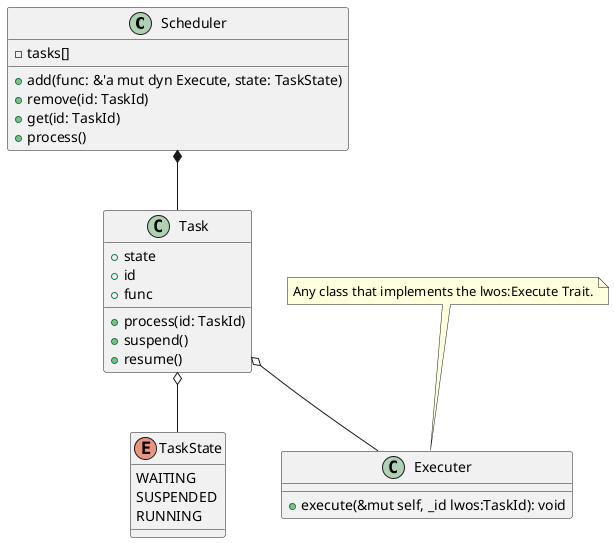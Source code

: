 @startuml lwos overview

class Scheduler{
    {field} -tasks[]

    {method} +add(func: &'a mut dyn Execute, state: TaskState)
    {method} +remove(id: TaskId)
    {method} +get(id: TaskId)
    {method} +process()
}


class Task{
    {field} +state
    {field} +id
    {field} +func

    {method} +process(id: TaskId)
    {method} +suspend()
    {method} +resume()  
}

enum TaskState{
    WAITING
    SUSPENDED
    RUNNING
}

class Executer{
    {method} +execute(&mut self, _id lwos:TaskId): void
}

note top of Executer: Any class that implements the lwos:Execute Trait.

Scheduler *-- Task
Task o-- Executer
Task o-- TaskState

@enduml
